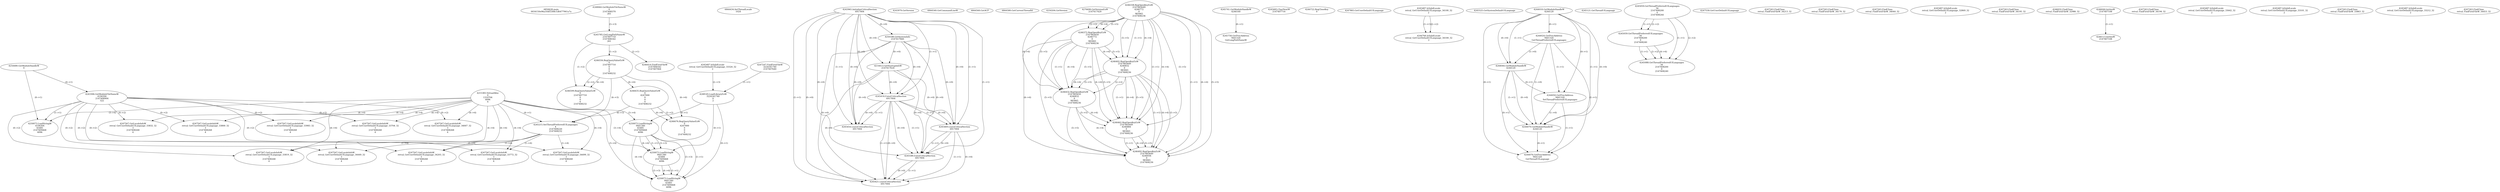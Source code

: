 // Global SCDG with merge call
digraph {
	0 [label="6850628.main
0034150e96a164f5308c1d6477961a7a"]
	1 [label="4254480.GetModuleHandleW
0"]
	2 [label="6844434.SetThreadLocale
1024"]
	3 [label="4243965.InitializeCriticalSection
6917004"]
	4 [label="4243979.GetVersion
"]
	5 [label="4250188.GetSystemInfo
2147417660"]
	3 -> 5 [label="(0-->0)"]
	6 [label="6844540.GetCommandLineW
"]
	7 [label="4214413.GetStartupInfoW
2147417624"]
	3 -> 7 [label="(0-->0)"]
	5 -> 7 [label="(0-->0)"]
	8 [label="6844560.GetACP
"]
	9 [label="6844580.GetCurrentThreadId
"]
	10 [label="4250204.GetVersion
"]
	11 [label="4276690.GetVersionExW
2147417420"]
	12 [label="4243306.GetModuleFileNameW
4194304
2147408904
522"]
	1 -> 12 [label="(0-->1)"]
	13 [label="4248064.GetModuleFileNameW
0
2147408370
261"]
	14 [label="4215383.VirtualAlloc
0
1310704
4096
4"]
	15 [label="4246338.RegOpenKeyExW
2147483649
4246772
0
983065
2147408236"]
	16 [label="4246372.RegOpenKeyExW
2147483650
4246772
0
983065
2147408236"]
	15 -> 16 [label="(2-->2)"]
	15 -> 16 [label="(4-->4)"]
	15 -> 16 [label="(5-->5)"]
	17 [label="4246402.RegOpenKeyExW
2147483649
4246832
0
983065
2147408236"]
	15 -> 17 [label="(1-->1)"]
	15 -> 17 [label="(4-->4)"]
	16 -> 17 [label="(4-->4)"]
	15 -> 17 [label="(5-->5)"]
	16 -> 17 [label="(5-->5)"]
	18 [label="4246432.RegOpenKeyExW
2147483650
4246832
0
983065
2147408236"]
	16 -> 18 [label="(1-->1)"]
	17 -> 18 [label="(2-->2)"]
	15 -> 18 [label="(4-->4)"]
	16 -> 18 [label="(4-->4)"]
	17 -> 18 [label="(4-->4)"]
	15 -> 18 [label="(5-->5)"]
	16 -> 18 [label="(5-->5)"]
	17 -> 18 [label="(5-->5)"]
	19 [label="4245741.GetModuleHandleW
4246160"]
	20 [label="4245758.GetProcAddress
9441320
GetLongPathNameW"]
	19 -> 20 [label="(0-->1)"]
	21 [label="4245785.GetLongPathNameW
2147407710
2147406542
261"]
	13 -> 21 [label="(3-->3)"]
	22 [label="4245683.CharNextW
2147407716"]
	23 [label="4246556.RegQueryValueExW
0
2147407710
0
0
0
2147408232"]
	21 -> 23 [label="(1-->2)"]
	24 [label="4246599.RegQueryValueExW
0
2147407710
0
0
0
2147408232"]
	21 -> 24 [label="(1-->2)"]
	23 -> 24 [label="(2-->2)"]
	23 -> 24 [label="(6-->6)"]
	25 [label="4246722.RegCloseKey
0"]
	26 [label="4247883.GetUserDefaultUILanguage
"]
	27 [label="4245418.EnterCriticalSection
6917004"]
	3 -> 27 [label="(1-->1)"]
	3 -> 27 [label="(0-->0)"]
	5 -> 27 [label="(0-->0)"]
	7 -> 27 [label="(0-->0)"]
	28 [label="4245469.LeaveCriticalSection
6917004"]
	3 -> 28 [label="(1-->1)"]
	27 -> 28 [label="(1-->1)"]
	3 -> 28 [label="(0-->0)"]
	5 -> 28 [label="(0-->0)"]
	7 -> 28 [label="(0-->0)"]
	27 -> 28 [label="(0-->0)"]
	29 [label="4245487.IsValidLocale
retval_GetUserDefaultUILanguage_34100_32
2"]
	30 [label="4244766.IsValidLocale
retval_GetUserDefaultUILanguage_34100_32
2"]
	29 -> 30 [label="(1-->1)"]
	29 -> 30 [label="(2-->2)"]
	31 [label="4245525.GetSystemDefaultUILanguage
"]
	32 [label="4245580.EnterCriticalSection
6917004"]
	3 -> 32 [label="(1-->1)"]
	27 -> 32 [label="(1-->1)"]
	28 -> 32 [label="(1-->1)"]
	3 -> 32 [label="(0-->0)"]
	5 -> 32 [label="(0-->0)"]
	7 -> 32 [label="(0-->0)"]
	27 -> 32 [label="(0-->0)"]
	28 -> 32 [label="(0-->0)"]
	33 [label="4244018.GetModuleHandleW
4244120"]
	34 [label="4244024.GetProcAddress
9441320
GetThreadPreferredUILanguages"]
	33 -> 34 [label="(0-->1)"]
	35 [label="4244044.GetModuleHandleW
4244120"]
	33 -> 35 [label="(1-->1)"]
	33 -> 35 [label="(0-->0)"]
	34 -> 35 [label="(1-->0)"]
	36 [label="4244050.GetProcAddress
9441320
SetThreadPreferredUILanguages"]
	33 -> 36 [label="(0-->1)"]
	34 -> 36 [label="(1-->1)"]
	35 -> 36 [label="(0-->1)"]
	37 [label="4244070.GetModuleHandleW
4244120"]
	33 -> 37 [label="(1-->1)"]
	35 -> 37 [label="(1-->1)"]
	33 -> 37 [label="(0-->0)"]
	34 -> 37 [label="(1-->0)"]
	35 -> 37 [label="(0-->0)"]
	36 -> 37 [label="(1-->0)"]
	38 [label="4244076.GetProcAddress
9441320
GetThreadUILanguage"]
	33 -> 38 [label="(0-->1)"]
	34 -> 38 [label="(1-->1)"]
	35 -> 38 [label="(0-->1)"]
	36 -> 38 [label="(1-->1)"]
	37 -> 38 [label="(0-->1)"]
	39 [label="4246635.RegQueryValueExW
0
4247000
0
0
0
2147408232"]
	23 -> 39 [label="(6-->6)"]
	40 [label="4245487.IsValidLocale
retval_GetUserDefaultUILanguage_33324_32
2"]
	41 [label="4245121.GetThreadUILanguage
"]
	42 [label="4245059.GetThreadPreferredUILanguages
56
2147408200
0
2147408244"]
	43 [label="4245215.SetThreadPreferredUILanguages
4
2147408220
2147408232"]
	14 -> 43 [label="(4-->1)"]
	23 -> 43 [label="(6-->3)"]
	39 -> 43 [label="(6-->3)"]
	44 [label="4245059.GetThreadPreferredUILanguages
56
2147408200
0
2147408240"]
	42 -> 44 [label="(1-->1)"]
	42 -> 44 [label="(2-->2)"]
	45 [label="4245621.LeaveCriticalSection
6917004"]
	3 -> 45 [label="(1-->1)"]
	27 -> 45 [label="(1-->1)"]
	28 -> 45 [label="(1-->1)"]
	32 -> 45 [label="(1-->1)"]
	3 -> 45 [label="(0-->0)"]
	5 -> 45 [label="(0-->0)"]
	7 -> 45 [label="(0-->0)"]
	27 -> 45 [label="(0-->0)"]
	28 -> 45 [label="(0-->0)"]
	32 -> 45 [label="(0-->0)"]
	46 [label="4247558.GetUserDefaultUILanguage
"]
	47 [label="4247567.GetLocaleInfoW
retval_GetUserDefaultUILanguage_34203_32
3
2147408268
4"]
	12 -> 47 [label="(0-->2)"]
	14 -> 47 [label="(4-->4)"]
	43 -> 47 [label="(1-->4)"]
	48 [label="4247247.FindFirstFileW
3224341740
2147407640"]
	49 [label="4247263.FindClose
retval_FindFirstFileW_34213_32"]
	50 [label="4248145.LoadLibraryExW
3224341740
0
2"]
	48 -> 50 [label="(1-->1)"]
	40 -> 50 [label="(2-->3)"]
	51 [label="4246462.RegOpenKeyExW
2147483649
4246884
0
983065
2147408236"]
	15 -> 51 [label="(1-->1)"]
	17 -> 51 [label="(1-->1)"]
	15 -> 51 [label="(4-->4)"]
	16 -> 51 [label="(4-->4)"]
	17 -> 51 [label="(4-->4)"]
	18 -> 51 [label="(4-->4)"]
	15 -> 51 [label="(5-->5)"]
	16 -> 51 [label="(5-->5)"]
	17 -> 51 [label="(5-->5)"]
	18 -> 51 [label="(5-->5)"]
	52 [label="4246492.RegOpenKeyExW
2147483649
4246936
0
983065
2147408236"]
	15 -> 52 [label="(1-->1)"]
	17 -> 52 [label="(1-->1)"]
	51 -> 52 [label="(1-->1)"]
	15 -> 52 [label="(4-->4)"]
	16 -> 52 [label="(4-->4)"]
	17 -> 52 [label="(4-->4)"]
	18 -> 52 [label="(4-->4)"]
	51 -> 52 [label="(4-->4)"]
	15 -> 52 [label="(5-->5)"]
	16 -> 52 [label="(5-->5)"]
	17 -> 52 [label="(5-->5)"]
	18 -> 52 [label="(5-->5)"]
	51 -> 52 [label="(5-->5)"]
	53 [label="4245454.LeaveCriticalSection
6917004"]
	3 -> 53 [label="(1-->1)"]
	27 -> 53 [label="(1-->1)"]
	3 -> 53 [label="(0-->0)"]
	5 -> 53 [label="(0-->0)"]
	7 -> 53 [label="(0-->0)"]
	27 -> 53 [label="(0-->0)"]
	54 [label="4247567.GetLocaleInfoW
retval_GetUserDefaultUILanguage_33800_32
3
2147408268
4"]
	12 -> 54 [label="(0-->2)"]
	14 -> 54 [label="(4-->4)"]
	55 [label="4247263.FindClose
retval_FindFirstFileW_34170_32"]
	56 [label="4250073.LoadStringW
9441340
65485
2147409468
4096"]
	50 -> 56 [label="(0-->1)"]
	14 -> 56 [label="(3-->4)"]
	57 [label="4250073.LoadStringW
9441340
65484
2147409468
4096"]
	50 -> 57 [label="(0-->1)"]
	56 -> 57 [label="(1-->1)"]
	56 -> 57 [label="(3-->3)"]
	14 -> 57 [label="(3-->4)"]
	56 -> 57 [label="(4-->4)"]
	58 [label="4247567.GetLocaleInfoW
retval_GetUserDefaultUILanguage_33832_32
3
2147408268
4"]
	12 -> 58 [label="(0-->2)"]
	14 -> 58 [label="(4-->4)"]
	59 [label="4247263.FindClose
retval_FindFirstFileW_34044_32"]
	60 [label="4250073.LoadStringW
9441340
65483
2147409468
4096"]
	50 -> 60 [label="(0-->1)"]
	56 -> 60 [label="(1-->1)"]
	57 -> 60 [label="(1-->1)"]
	56 -> 60 [label="(3-->3)"]
	57 -> 60 [label="(3-->3)"]
	14 -> 60 [label="(3-->4)"]
	56 -> 60 [label="(4-->4)"]
	57 -> 60 [label="(4-->4)"]
	61 [label="4246676.RegQueryValueExW
0
4247000
0
0
0
2147408232"]
	39 -> 61 [label="(2-->2)"]
	23 -> 61 [label="(6-->6)"]
	39 -> 61 [label="(6-->6)"]
	62 [label="4245487.IsValidLocale
retval_GetUserDefaultUILanguage_32869_32
2"]
	63 [label="4247567.GetLocaleInfoW
retval_GetUserDefaultUILanguage_33772_32
3
2147408268
4"]
	12 -> 63 [label="(0-->2)"]
	14 -> 63 [label="(4-->4)"]
	43 -> 63 [label="(1-->4)"]
	64 [label="4247263.FindClose
retval_FindFirstFileW_34195_32"]
	65 [label="4246014.FindFirstFileW
2147406542
2147407064"]
	21 -> 65 [label="(2-->1)"]
	66 [label="4246032.FindClose
retval_FindFirstFileW_32986_32"]
	67 [label="4246044.lstrlenW
2147407108"]
	68 [label="4246113.lstrlenW
2147407108"]
	67 -> 68 [label="(1-->1)"]
	69 [label="4247567.GetLocaleInfoW
retval_GetUserDefaultUILanguage_34007_32
3
2147408268
4"]
	12 -> 69 [label="(0-->2)"]
	14 -> 69 [label="(4-->4)"]
	70 [label="4247263.FindClose
retval_FindFirstFileW_34194_32"]
	71 [label="4245487.IsValidLocale
retval_GetUserDefaultUILanguage_33642_32
2"]
	72 [label="4247567.GetLocaleInfoW
retval_GetUserDefaultUILanguage_34499_32
3
2147408268
4"]
	12 -> 72 [label="(0-->2)"]
	14 -> 72 [label="(4-->4)"]
	43 -> 72 [label="(1-->4)"]
	73 [label="4250073.LoadStringW
4194304
65485
2147409468
4096"]
	1 -> 73 [label="(0-->1)"]
	12 -> 73 [label="(1-->1)"]
	14 -> 73 [label="(3-->4)"]
	74 [label="4245088.GetThreadPreferredUILanguages
56
2147408200
0
2147408240"]
	42 -> 74 [label="(1-->1)"]
	44 -> 74 [label="(1-->1)"]
	42 -> 74 [label="(2-->2)"]
	44 -> 74 [label="(2-->2)"]
	44 -> 74 [label="(4-->4)"]
	75 [label="4247567.GetLocaleInfoW
retval_GetUserDefaultUILanguage_33819_32
3
2147408268
4"]
	12 -> 75 [label="(0-->2)"]
	14 -> 75 [label="(4-->4)"]
	43 -> 75 [label="(1-->4)"]
	76 [label="4245487.IsValidLocale
retval_GetUserDefaultUILanguage_33101_32
2"]
	77 [label="4247567.GetLocaleInfoW
retval_GetUserDefaultUILanguage_33704_32
3
2147408268
4"]
	12 -> 77 [label="(0-->2)"]
	14 -> 77 [label="(4-->4)"]
	78 [label="4247263.FindClose
retval_FindFirstFileW_33863_32"]
	79 [label="4245487.IsValidLocale
retval_GetUserDefaultUILanguage_33212_32
2"]
	80 [label="4247567.GetLocaleInfoW
retval_GetUserDefaultUILanguage_34449_32
3
2147408268
4"]
	12 -> 80 [label="(0-->2)"]
	14 -> 80 [label="(4-->4)"]
	43 -> 80 [label="(1-->4)"]
	81 [label="4247263.FindClose
retval_FindFirstFileW_34453_32"]
	82 [label="4247567.GetLocaleInfoW
retval_GetUserDefaultUILanguage_33983_32
3
2147408268
4"]
	12 -> 82 [label="(0-->2)"]
	14 -> 82 [label="(4-->4)"]
}
